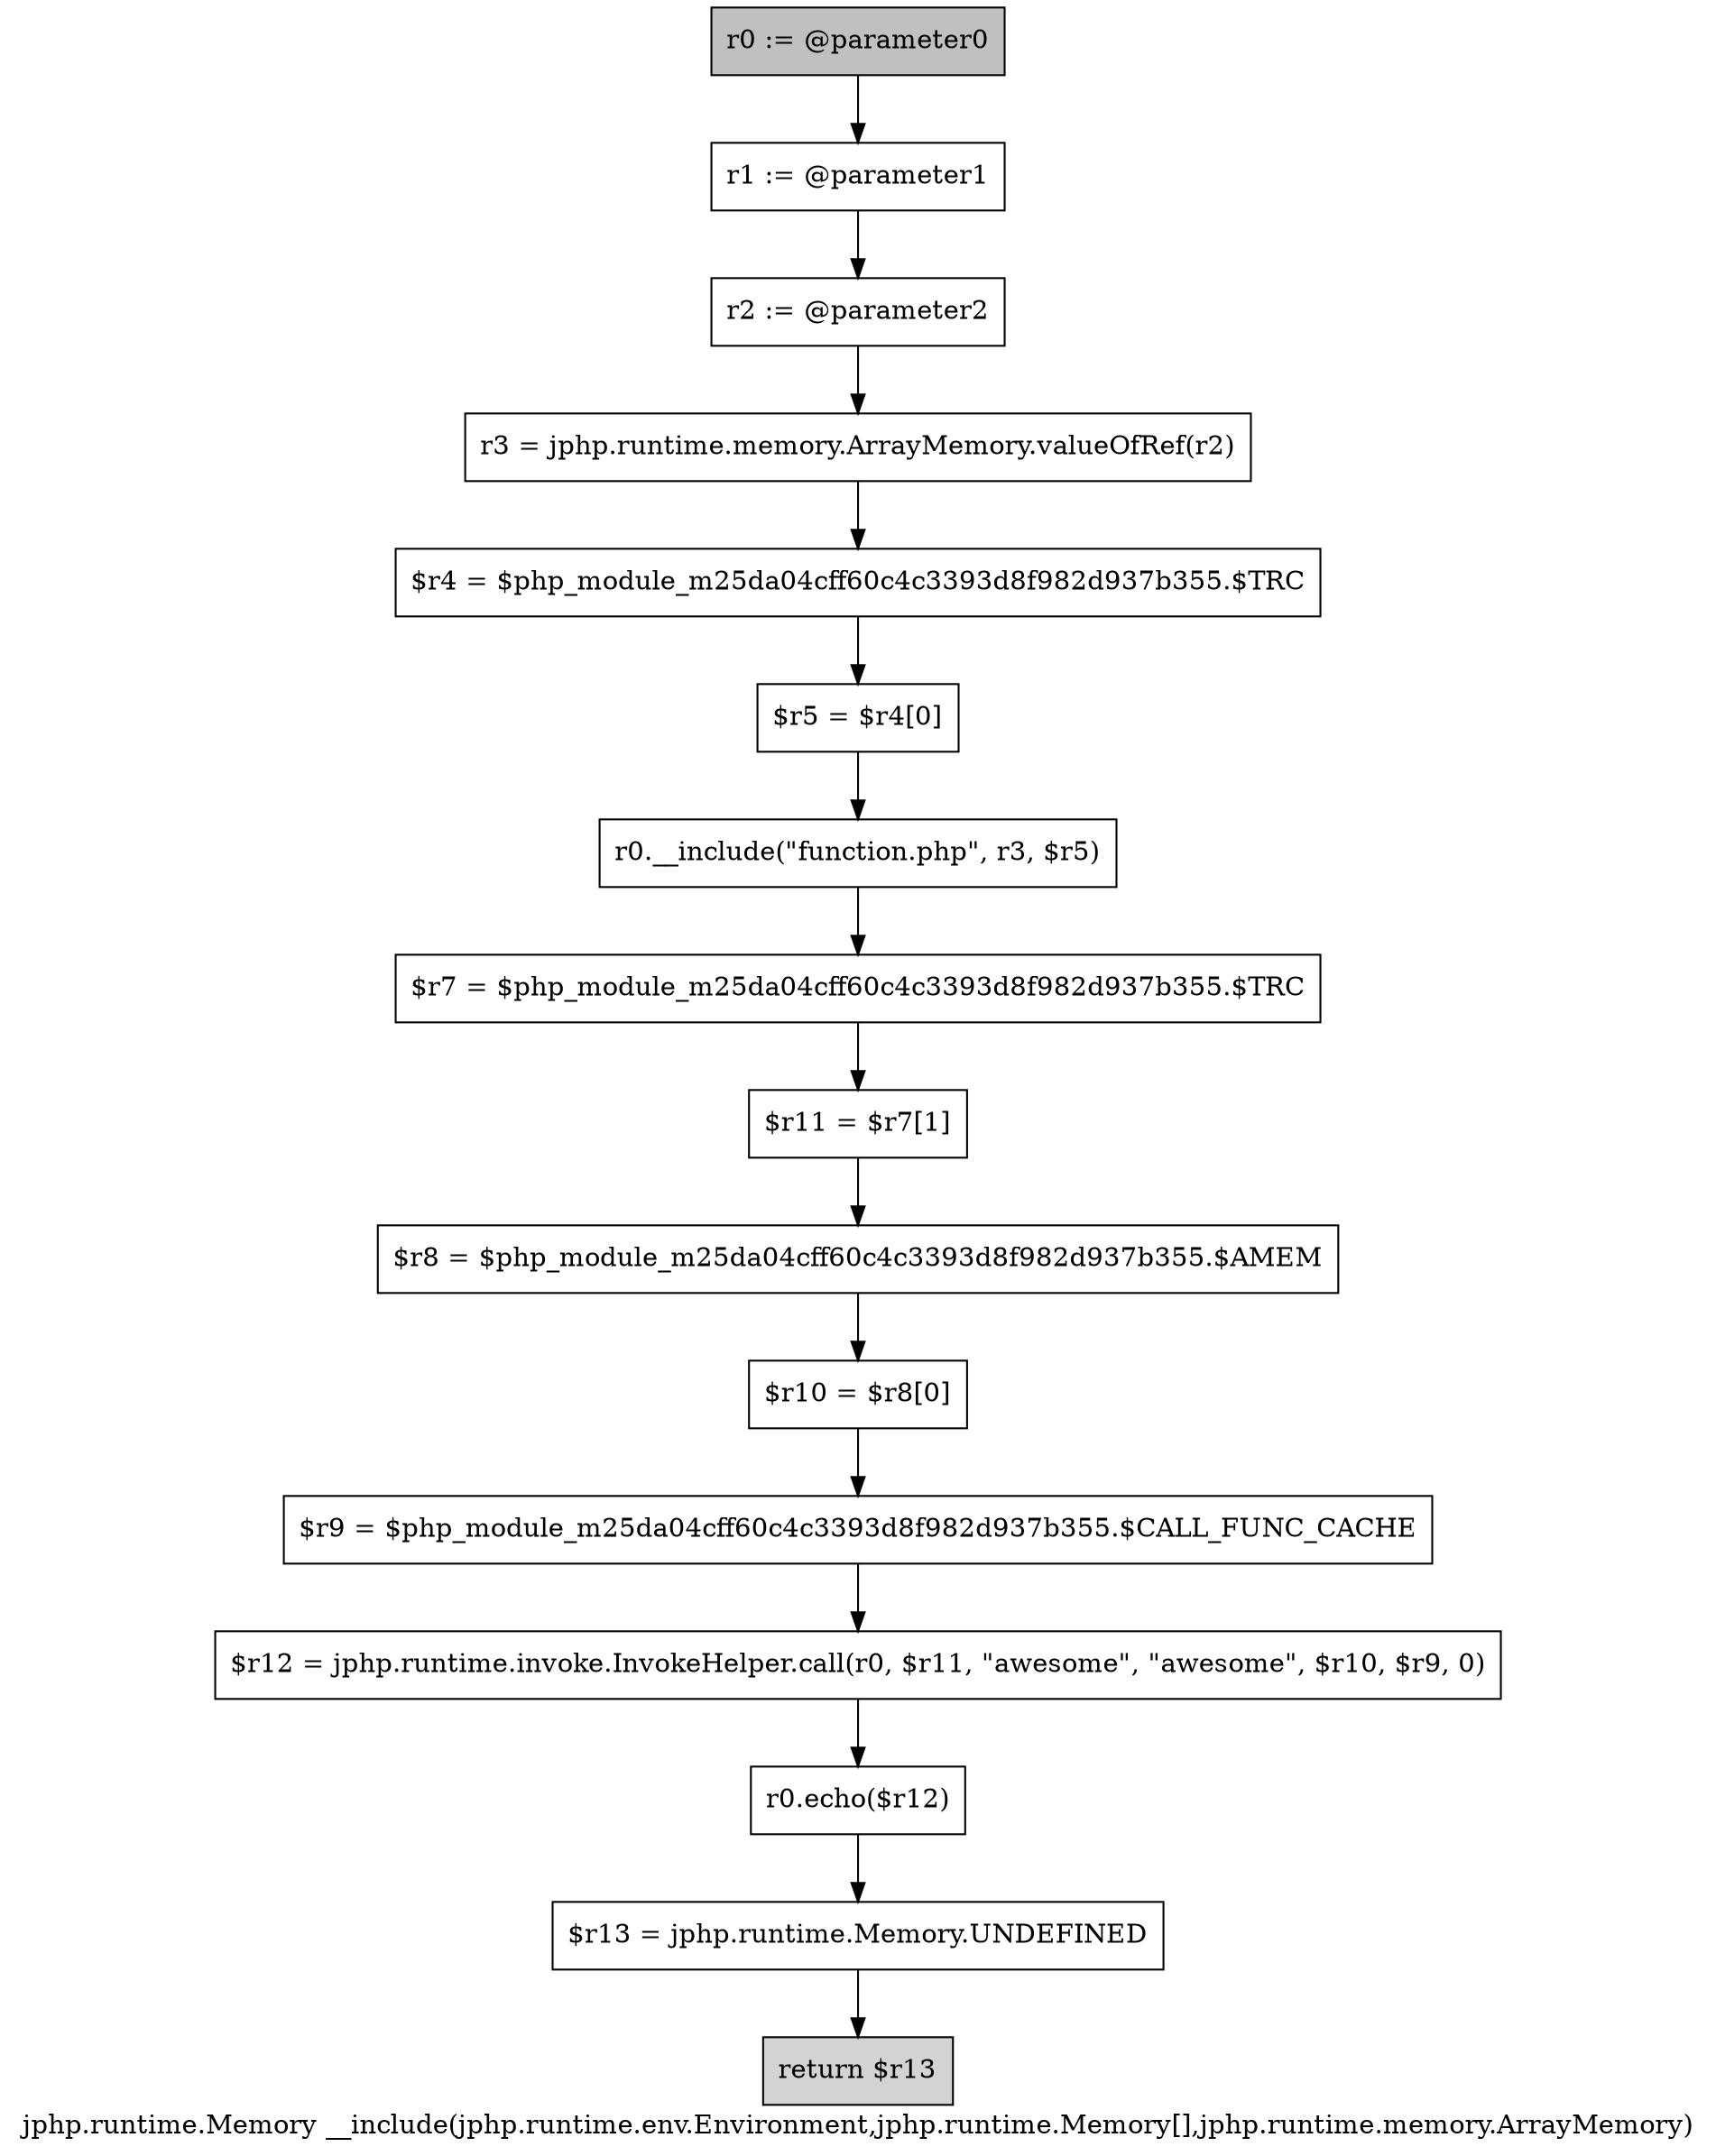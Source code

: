 digraph "jphp.runtime.Memory __include(jphp.runtime.env.Environment,jphp.runtime.Memory[],jphp.runtime.memory.ArrayMemory)" {
    label="jphp.runtime.Memory __include(jphp.runtime.env.Environment,jphp.runtime.Memory[],jphp.runtime.memory.ArrayMemory)";
    node [shape=box];
    "0" [style=filled,fillcolor=gray,label="r0 := @parameter0",];
    "1" [label="r1 := @parameter1",];
    "0"->"1";
    "2" [label="r2 := @parameter2",];
    "1"->"2";
    "3" [label="r3 = jphp.runtime.memory.ArrayMemory.valueOfRef(r2)",];
    "2"->"3";
    "4" [label="$r4 = $php_module_m25da04cff60c4c3393d8f982d937b355.$TRC",];
    "3"->"4";
    "5" [label="$r5 = $r4[0]",];
    "4"->"5";
    "6" [label="r0.__include(\"function.php\", r3, $r5)",];
    "5"->"6";
    "7" [label="$r7 = $php_module_m25da04cff60c4c3393d8f982d937b355.$TRC",];
    "6"->"7";
    "8" [label="$r11 = $r7[1]",];
    "7"->"8";
    "9" [label="$r8 = $php_module_m25da04cff60c4c3393d8f982d937b355.$AMEM",];
    "8"->"9";
    "10" [label="$r10 = $r8[0]",];
    "9"->"10";
    "11" [label="$r9 = $php_module_m25da04cff60c4c3393d8f982d937b355.$CALL_FUNC_CACHE",];
    "10"->"11";
    "12" [label="$r12 = jphp.runtime.invoke.InvokeHelper.call(r0, $r11, \"awesome\", \"awesome\", $r10, $r9, 0)",];
    "11"->"12";
    "13" [label="r0.echo($r12)",];
    "12"->"13";
    "14" [label="$r13 = jphp.runtime.Memory.UNDEFINED",];
    "13"->"14";
    "15" [style=filled,fillcolor=lightgray,label="return $r13",];
    "14"->"15";
}
